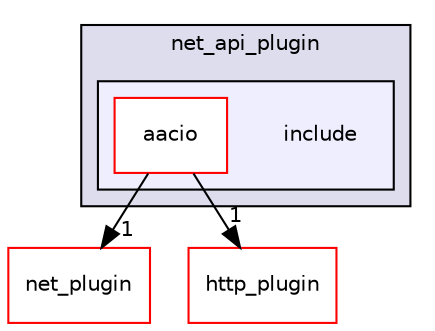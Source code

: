 digraph "plugins/net_api_plugin/include" {
  compound=true
  node [ fontsize="10", fontname="Helvetica"];
  edge [ labelfontsize="10", labelfontname="Helvetica"];
  subgraph clusterdir_bc8fbca8930a6409c062cae89348033e {
    graph [ bgcolor="#ddddee", pencolor="black", label="net_api_plugin" fontname="Helvetica", fontsize="10", URL="dir_bc8fbca8930a6409c062cae89348033e.html"]
  subgraph clusterdir_5a834d49f185f596292c6be6d024351a {
    graph [ bgcolor="#eeeeff", pencolor="black", label="" URL="dir_5a834d49f185f596292c6be6d024351a.html"];
    dir_5a834d49f185f596292c6be6d024351a [shape=plaintext label="include"];
    dir_5b387a169c77a955d63af6fbdc949cee [shape=box label="aacio" color="red" fillcolor="white" style="filled" URL="dir_5b387a169c77a955d63af6fbdc949cee.html"];
  }
  }
  dir_8e3645801c54efa3eb969a6cc5d5ec3f [shape=box label="net_plugin" fillcolor="white" style="filled" color="red" URL="dir_8e3645801c54efa3eb969a6cc5d5ec3f.html"];
  dir_f833ff7a85c55360bd990f87a6f90636 [shape=box label="http_plugin" fillcolor="white" style="filled" color="red" URL="dir_f833ff7a85c55360bd990f87a6f90636.html"];
  dir_5b387a169c77a955d63af6fbdc949cee->dir_8e3645801c54efa3eb969a6cc5d5ec3f [headlabel="1", labeldistance=1.5 headhref="dir_001866_001704.html"];
  dir_5b387a169c77a955d63af6fbdc949cee->dir_f833ff7a85c55360bd990f87a6f90636 [headlabel="1", labeldistance=1.5 headhref="dir_001866_001856.html"];
}
